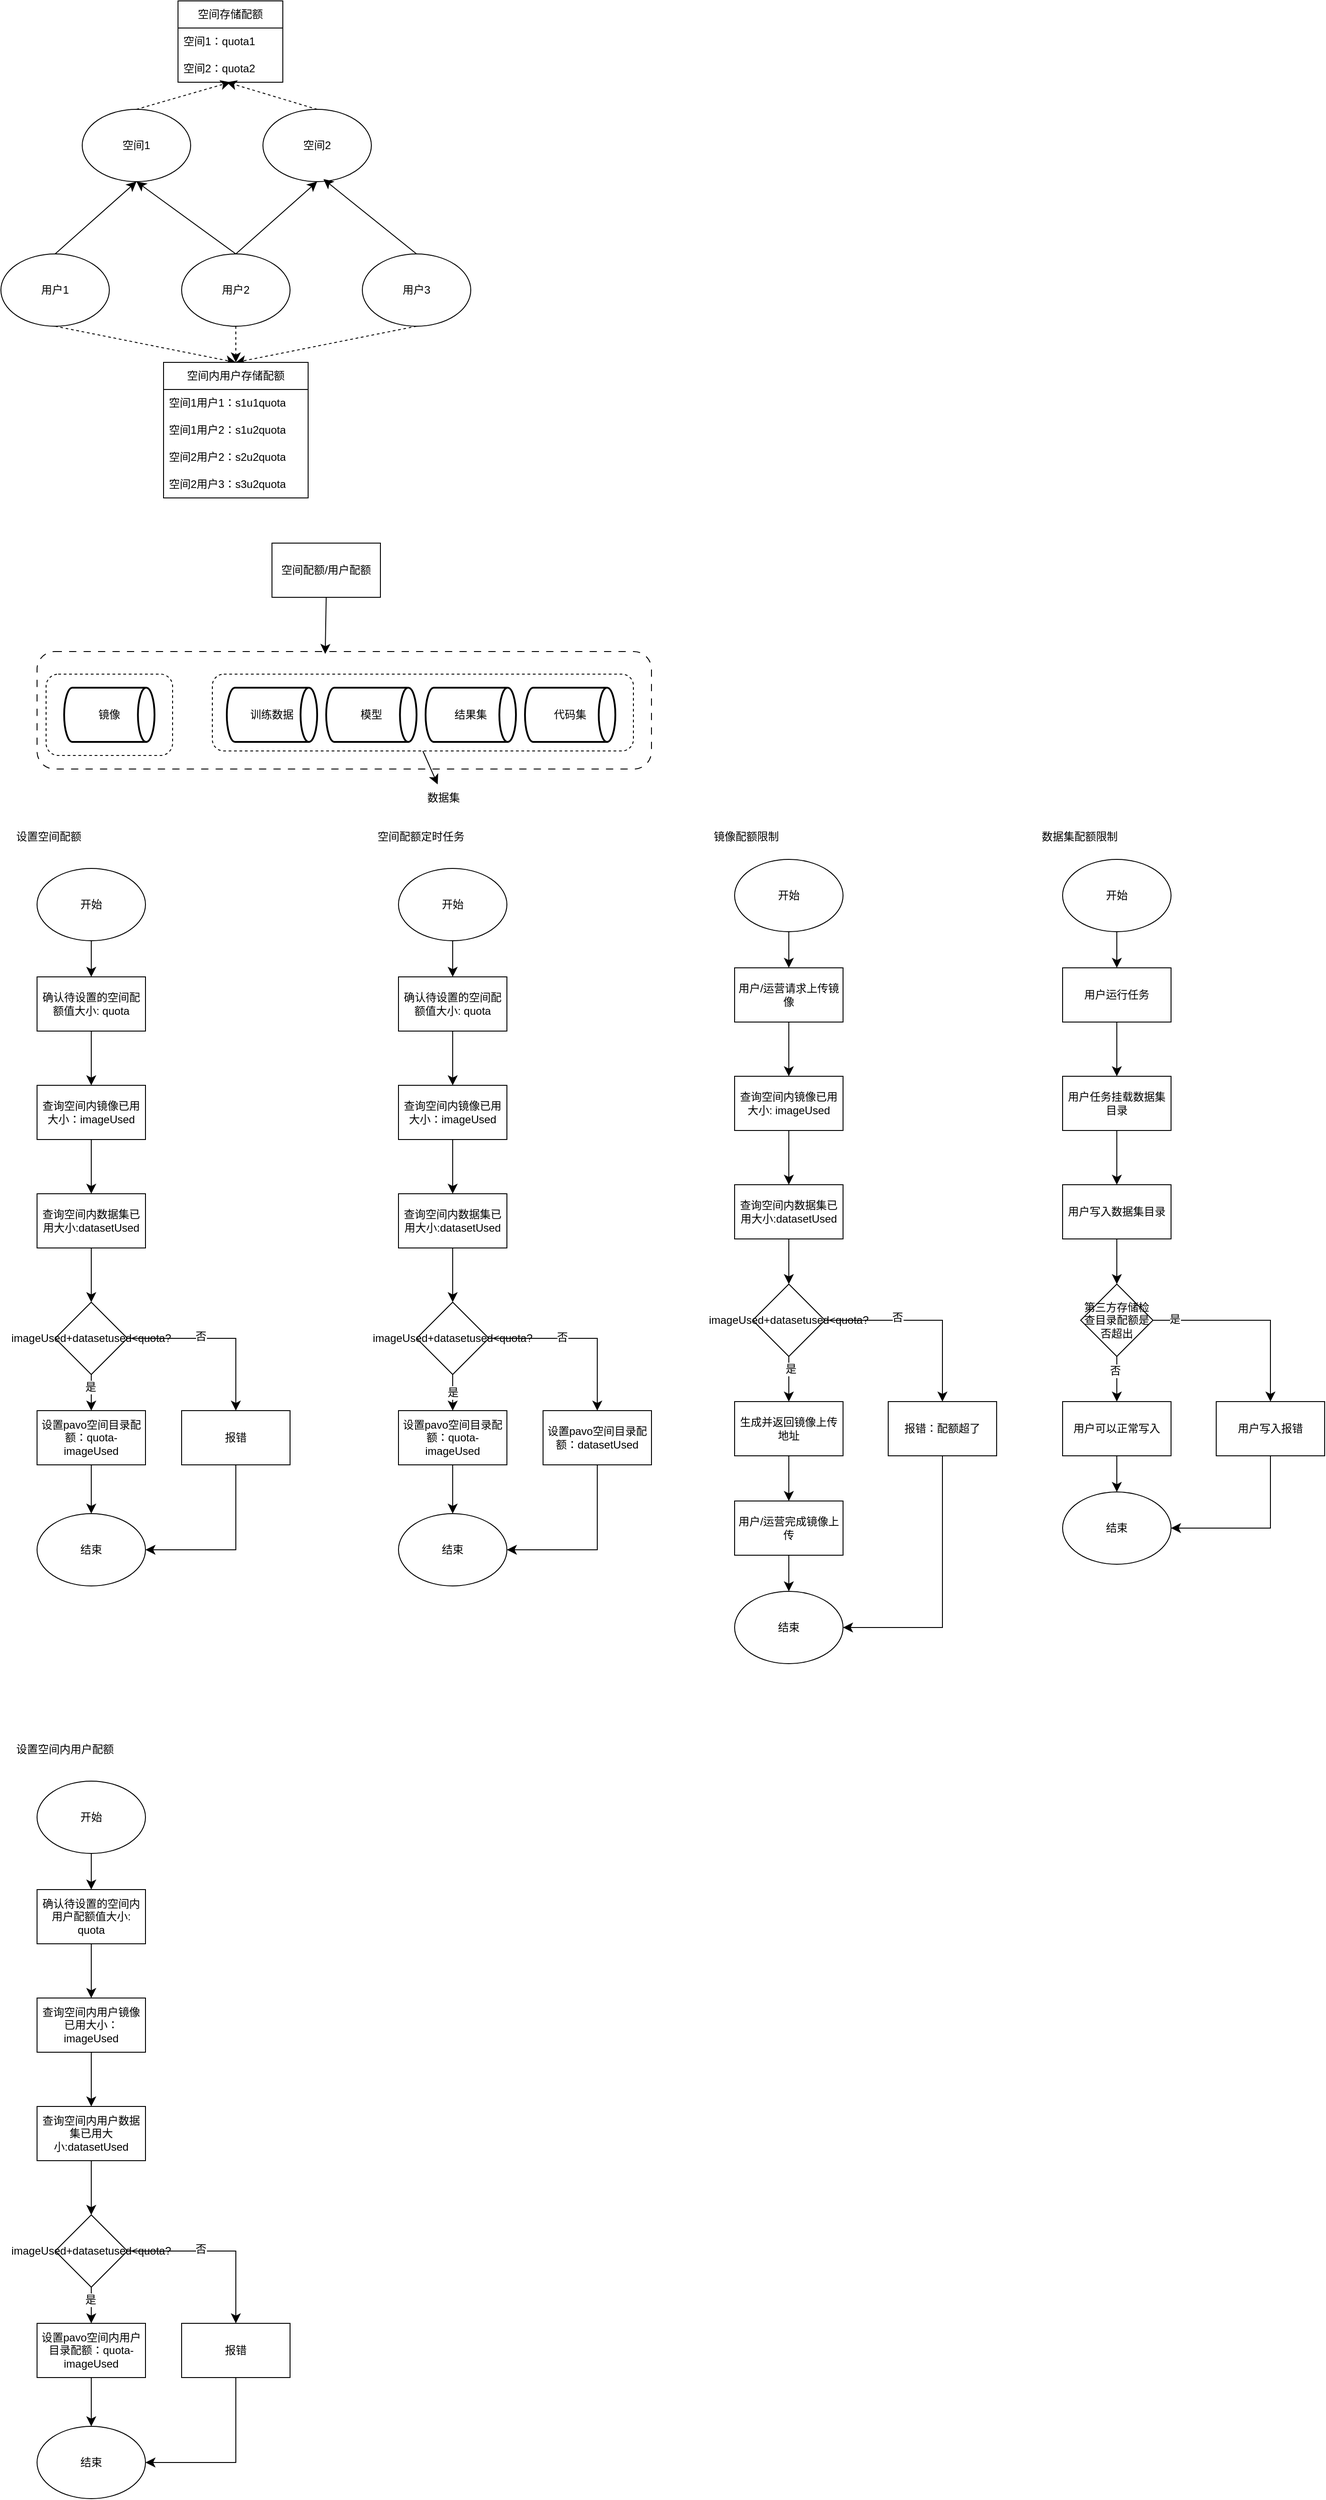 <mxfile version="26.1.1">
  <diagram name="Page-1" id="l1J-gJ4dUrPFSB5W-Mp6">
    <mxGraphModel dx="1293" dy="901" grid="0" gridSize="10" guides="1" tooltips="1" connect="1" arrows="1" fold="1" page="0" pageScale="1" pageWidth="827" pageHeight="1169" math="0" shadow="0">
      <root>
        <mxCell id="0" />
        <mxCell id="1" parent="0" />
        <mxCell id="lD3NfSgeakYB_lhbrEKw-43" value="" style="rounded=1;whiteSpace=wrap;html=1;dashed=1;dashPattern=8 8;" vertex="1" parent="1">
          <mxGeometry x="80" y="760" width="680" height="130" as="geometry" />
        </mxCell>
        <mxCell id="lD3NfSgeakYB_lhbrEKw-51" style="edgeStyle=none;curved=1;rounded=0;orthogonalLoop=1;jettySize=auto;html=1;exitX=0.5;exitY=1;exitDx=0;exitDy=0;fontSize=12;startSize=8;endSize=8;" edge="1" parent="1" source="lD3NfSgeakYB_lhbrEKw-42" target="lD3NfSgeakYB_lhbrEKw-53">
          <mxGeometry relative="1" as="geometry">
            <mxPoint x="530" y="930" as="targetPoint" />
          </mxGeometry>
        </mxCell>
        <mxCell id="lD3NfSgeakYB_lhbrEKw-42" value="" style="rounded=1;whiteSpace=wrap;html=1;dashed=1;" vertex="1" parent="1">
          <mxGeometry x="274" y="785" width="466" height="85" as="geometry" />
        </mxCell>
        <mxCell id="lD3NfSgeakYB_lhbrEKw-41" value="" style="rounded=1;whiteSpace=wrap;html=1;dashed=1;" vertex="1" parent="1">
          <mxGeometry x="90" y="785" width="140" height="90" as="geometry" />
        </mxCell>
        <mxCell id="lD3NfSgeakYB_lhbrEKw-31" style="edgeStyle=none;curved=1;rounded=0;orthogonalLoop=1;jettySize=auto;html=1;exitX=0.5;exitY=0;exitDx=0;exitDy=0;entryX=0.5;entryY=1;entryDx=0;entryDy=0;fontSize=12;startSize=8;endSize=8;dashed=1;" edge="1" parent="1" source="lD3NfSgeakYB_lhbrEKw-1" target="lD3NfSgeakYB_lhbrEKw-7">
          <mxGeometry relative="1" as="geometry" />
        </mxCell>
        <mxCell id="lD3NfSgeakYB_lhbrEKw-1" value="空间1" style="ellipse;whiteSpace=wrap;html=1;" vertex="1" parent="1">
          <mxGeometry x="130" y="160" width="120" height="80" as="geometry" />
        </mxCell>
        <mxCell id="lD3NfSgeakYB_lhbrEKw-15" style="edgeStyle=none;curved=1;rounded=0;orthogonalLoop=1;jettySize=auto;html=1;exitX=0.5;exitY=0;exitDx=0;exitDy=0;entryX=0.5;entryY=1;entryDx=0;entryDy=0;fontSize=12;startSize=8;endSize=8;" edge="1" parent="1" source="lD3NfSgeakYB_lhbrEKw-2" target="lD3NfSgeakYB_lhbrEKw-1">
          <mxGeometry relative="1" as="geometry" />
        </mxCell>
        <mxCell id="lD3NfSgeakYB_lhbrEKw-23" style="edgeStyle=none;curved=1;rounded=0;orthogonalLoop=1;jettySize=auto;html=1;exitX=0.5;exitY=1;exitDx=0;exitDy=0;entryX=0.5;entryY=0;entryDx=0;entryDy=0;fontSize=12;startSize=8;endSize=8;dashed=1;" edge="1" parent="1" source="lD3NfSgeakYB_lhbrEKw-2" target="lD3NfSgeakYB_lhbrEKw-24">
          <mxGeometry relative="1" as="geometry">
            <mxPoint x="100" y="440" as="targetPoint" />
          </mxGeometry>
        </mxCell>
        <mxCell id="lD3NfSgeakYB_lhbrEKw-2" value="用户1" style="ellipse;whiteSpace=wrap;html=1;" vertex="1" parent="1">
          <mxGeometry x="40" y="320" width="120" height="80" as="geometry" />
        </mxCell>
        <mxCell id="lD3NfSgeakYB_lhbrEKw-16" style="edgeStyle=none;curved=1;rounded=0;orthogonalLoop=1;jettySize=auto;html=1;exitX=0.5;exitY=0;exitDx=0;exitDy=0;entryX=0.5;entryY=1;entryDx=0;entryDy=0;fontSize=12;startSize=8;endSize=8;" edge="1" parent="1" source="lD3NfSgeakYB_lhbrEKw-3" target="lD3NfSgeakYB_lhbrEKw-1">
          <mxGeometry relative="1" as="geometry" />
        </mxCell>
        <mxCell id="lD3NfSgeakYB_lhbrEKw-17" style="edgeStyle=none;curved=1;rounded=0;orthogonalLoop=1;jettySize=auto;html=1;exitX=0.5;exitY=0;exitDx=0;exitDy=0;entryX=0.5;entryY=1;entryDx=0;entryDy=0;fontSize=12;startSize=8;endSize=8;" edge="1" parent="1" source="lD3NfSgeakYB_lhbrEKw-3" target="lD3NfSgeakYB_lhbrEKw-5">
          <mxGeometry relative="1" as="geometry" />
        </mxCell>
        <mxCell id="lD3NfSgeakYB_lhbrEKw-28" style="edgeStyle=none;curved=1;rounded=0;orthogonalLoop=1;jettySize=auto;html=1;exitX=0.5;exitY=1;exitDx=0;exitDy=0;entryX=0.5;entryY=0;entryDx=0;entryDy=0;fontSize=12;startSize=8;endSize=8;dashed=1;" edge="1" parent="1" source="lD3NfSgeakYB_lhbrEKw-3" target="lD3NfSgeakYB_lhbrEKw-24">
          <mxGeometry relative="1" as="geometry" />
        </mxCell>
        <mxCell id="lD3NfSgeakYB_lhbrEKw-3" value="用户2" style="ellipse;whiteSpace=wrap;html=1;" vertex="1" parent="1">
          <mxGeometry x="240" y="320" width="120" height="80" as="geometry" />
        </mxCell>
        <mxCell id="lD3NfSgeakYB_lhbrEKw-29" style="edgeStyle=none;curved=1;rounded=0;orthogonalLoop=1;jettySize=auto;html=1;exitX=0.5;exitY=1;exitDx=0;exitDy=0;entryX=0.5;entryY=0;entryDx=0;entryDy=0;fontSize=12;startSize=8;endSize=8;dashed=1;" edge="1" parent="1" source="lD3NfSgeakYB_lhbrEKw-4" target="lD3NfSgeakYB_lhbrEKw-24">
          <mxGeometry relative="1" as="geometry">
            <mxPoint x="500" y="440" as="targetPoint" />
          </mxGeometry>
        </mxCell>
        <mxCell id="lD3NfSgeakYB_lhbrEKw-4" value="用户3" style="ellipse;whiteSpace=wrap;html=1;" vertex="1" parent="1">
          <mxGeometry x="440" y="320" width="120" height="80" as="geometry" />
        </mxCell>
        <mxCell id="lD3NfSgeakYB_lhbrEKw-32" style="edgeStyle=none;curved=1;rounded=0;orthogonalLoop=1;jettySize=auto;html=1;exitX=0.5;exitY=0;exitDx=0;exitDy=0;fontSize=12;startSize=8;endSize=8;dashed=1;" edge="1" parent="1" source="lD3NfSgeakYB_lhbrEKw-5">
          <mxGeometry relative="1" as="geometry">
            <mxPoint x="290" y="130" as="targetPoint" />
          </mxGeometry>
        </mxCell>
        <mxCell id="lD3NfSgeakYB_lhbrEKw-5" value="空间2" style="ellipse;whiteSpace=wrap;html=1;" vertex="1" parent="1">
          <mxGeometry x="330" y="160" width="120" height="80" as="geometry" />
        </mxCell>
        <mxCell id="lD3NfSgeakYB_lhbrEKw-7" value="空间存储配额" style="swimlane;fontStyle=0;childLayout=stackLayout;horizontal=1;startSize=30;horizontalStack=0;resizeParent=1;resizeParentMax=0;resizeLast=0;collapsible=1;marginBottom=0;whiteSpace=wrap;html=1;" vertex="1" parent="1">
          <mxGeometry x="236" y="40" width="116" height="90" as="geometry" />
        </mxCell>
        <mxCell id="lD3NfSgeakYB_lhbrEKw-8" value="空间1：quota1" style="text;strokeColor=none;fillColor=none;align=left;verticalAlign=middle;spacingLeft=4;spacingRight=4;overflow=hidden;points=[[0,0.5],[1,0.5]];portConstraint=eastwest;rotatable=0;whiteSpace=wrap;html=1;" vertex="1" parent="lD3NfSgeakYB_lhbrEKw-7">
          <mxGeometry y="30" width="116" height="30" as="geometry" />
        </mxCell>
        <mxCell id="lD3NfSgeakYB_lhbrEKw-30" value="空间2：quota2" style="text;strokeColor=none;fillColor=none;align=left;verticalAlign=middle;spacingLeft=4;spacingRight=4;overflow=hidden;points=[[0,0.5],[1,0.5]];portConstraint=eastwest;rotatable=0;whiteSpace=wrap;html=1;" vertex="1" parent="lD3NfSgeakYB_lhbrEKw-7">
          <mxGeometry y="60" width="116" height="30" as="geometry" />
        </mxCell>
        <mxCell id="lD3NfSgeakYB_lhbrEKw-18" style="edgeStyle=none;curved=1;rounded=0;orthogonalLoop=1;jettySize=auto;html=1;exitX=0.5;exitY=0;exitDx=0;exitDy=0;entryX=0.558;entryY=0.965;entryDx=0;entryDy=0;entryPerimeter=0;fontSize=12;startSize=8;endSize=8;" edge="1" parent="1" source="lD3NfSgeakYB_lhbrEKw-4" target="lD3NfSgeakYB_lhbrEKw-5">
          <mxGeometry relative="1" as="geometry" />
        </mxCell>
        <mxCell id="lD3NfSgeakYB_lhbrEKw-24" value="空间内用户存储配额" style="swimlane;fontStyle=0;childLayout=stackLayout;horizontal=1;startSize=30;horizontalStack=0;resizeParent=1;resizeParentMax=0;resizeLast=0;collapsible=1;marginBottom=0;whiteSpace=wrap;html=1;" vertex="1" parent="1">
          <mxGeometry x="220" y="440" width="160" height="150" as="geometry" />
        </mxCell>
        <mxCell id="lD3NfSgeakYB_lhbrEKw-25" value="空间1用户1：s1u1quota" style="text;strokeColor=none;fillColor=none;align=left;verticalAlign=middle;spacingLeft=4;spacingRight=4;overflow=hidden;points=[[0,0.5],[1,0.5]];portConstraint=eastwest;rotatable=0;whiteSpace=wrap;html=1;" vertex="1" parent="lD3NfSgeakYB_lhbrEKw-24">
          <mxGeometry y="30" width="160" height="30" as="geometry" />
        </mxCell>
        <mxCell id="lD3NfSgeakYB_lhbrEKw-33" value="空间1用户2：s1u2quota" style="text;strokeColor=none;fillColor=none;align=left;verticalAlign=middle;spacingLeft=4;spacingRight=4;overflow=hidden;points=[[0,0.5],[1,0.5]];portConstraint=eastwest;rotatable=0;whiteSpace=wrap;html=1;" vertex="1" parent="lD3NfSgeakYB_lhbrEKw-24">
          <mxGeometry y="60" width="160" height="30" as="geometry" />
        </mxCell>
        <mxCell id="lD3NfSgeakYB_lhbrEKw-34" value="空间2用户2：s2u2quota" style="text;strokeColor=none;fillColor=none;align=left;verticalAlign=middle;spacingLeft=4;spacingRight=4;overflow=hidden;points=[[0,0.5],[1,0.5]];portConstraint=eastwest;rotatable=0;whiteSpace=wrap;html=1;" vertex="1" parent="lD3NfSgeakYB_lhbrEKw-24">
          <mxGeometry y="90" width="160" height="30" as="geometry" />
        </mxCell>
        <mxCell id="lD3NfSgeakYB_lhbrEKw-35" value="空间2用户3：s3u2quota" style="text;strokeColor=none;fillColor=none;align=left;verticalAlign=middle;spacingLeft=4;spacingRight=4;overflow=hidden;points=[[0,0.5],[1,0.5]];portConstraint=eastwest;rotatable=0;whiteSpace=wrap;html=1;" vertex="1" parent="lD3NfSgeakYB_lhbrEKw-24">
          <mxGeometry y="120" width="160" height="30" as="geometry" />
        </mxCell>
        <mxCell id="lD3NfSgeakYB_lhbrEKw-36" value="镜像" style="strokeWidth=2;html=1;shape=mxgraph.flowchart.direct_data;whiteSpace=wrap;" vertex="1" parent="1">
          <mxGeometry x="110" y="800" width="100" height="60" as="geometry" />
        </mxCell>
        <mxCell id="lD3NfSgeakYB_lhbrEKw-37" value="训练数据" style="strokeWidth=2;html=1;shape=mxgraph.flowchart.direct_data;whiteSpace=wrap;" vertex="1" parent="1">
          <mxGeometry x="290" y="800" width="100" height="60" as="geometry" />
        </mxCell>
        <mxCell id="lD3NfSgeakYB_lhbrEKw-38" value="模型" style="strokeWidth=2;html=1;shape=mxgraph.flowchart.direct_data;whiteSpace=wrap;" vertex="1" parent="1">
          <mxGeometry x="400" y="800" width="100" height="60" as="geometry" />
        </mxCell>
        <mxCell id="lD3NfSgeakYB_lhbrEKw-39" value="结果集" style="strokeWidth=2;html=1;shape=mxgraph.flowchart.direct_data;whiteSpace=wrap;" vertex="1" parent="1">
          <mxGeometry x="510" y="800" width="100" height="60" as="geometry" />
        </mxCell>
        <mxCell id="lD3NfSgeakYB_lhbrEKw-40" value="代码集" style="strokeWidth=2;html=1;shape=mxgraph.flowchart.direct_data;whiteSpace=wrap;" vertex="1" parent="1">
          <mxGeometry x="620" y="800" width="100" height="60" as="geometry" />
        </mxCell>
        <mxCell id="lD3NfSgeakYB_lhbrEKw-44" value="空间配额/用户配额" style="rounded=0;whiteSpace=wrap;html=1;" vertex="1" parent="1">
          <mxGeometry x="340" y="640" width="120" height="60" as="geometry" />
        </mxCell>
        <mxCell id="lD3NfSgeakYB_lhbrEKw-45" style="edgeStyle=none;curved=1;rounded=0;orthogonalLoop=1;jettySize=auto;html=1;exitX=0.5;exitY=1;exitDx=0;exitDy=0;entryX=0.469;entryY=0.02;entryDx=0;entryDy=0;entryPerimeter=0;fontSize=12;startSize=8;endSize=8;" edge="1" parent="1" source="lD3NfSgeakYB_lhbrEKw-44" target="lD3NfSgeakYB_lhbrEKw-43">
          <mxGeometry relative="1" as="geometry" />
        </mxCell>
        <mxCell id="lD3NfSgeakYB_lhbrEKw-48" style="edgeStyle=none;curved=1;rounded=0;orthogonalLoop=1;jettySize=auto;html=1;exitX=0.5;exitY=1;exitDx=0;exitDy=0;entryX=0.5;entryY=0;entryDx=0;entryDy=0;fontSize=12;startSize=8;endSize=8;" edge="1" parent="1" source="lD3NfSgeakYB_lhbrEKw-46" target="lD3NfSgeakYB_lhbrEKw-47">
          <mxGeometry relative="1" as="geometry" />
        </mxCell>
        <mxCell id="lD3NfSgeakYB_lhbrEKw-46" value="开始" style="ellipse;whiteSpace=wrap;html=1;" vertex="1" parent="1">
          <mxGeometry x="80" y="1000" width="120" height="80" as="geometry" />
        </mxCell>
        <mxCell id="lD3NfSgeakYB_lhbrEKw-54" style="edgeStyle=none;curved=1;rounded=0;orthogonalLoop=1;jettySize=auto;html=1;entryX=0.5;entryY=0;entryDx=0;entryDy=0;fontSize=12;startSize=8;endSize=8;" edge="1" parent="1" source="lD3NfSgeakYB_lhbrEKw-47" target="lD3NfSgeakYB_lhbrEKw-49">
          <mxGeometry relative="1" as="geometry" />
        </mxCell>
        <mxCell id="lD3NfSgeakYB_lhbrEKw-47" value="确认待设置的空间配额值大小: quota" style="rounded=0;whiteSpace=wrap;html=1;" vertex="1" parent="1">
          <mxGeometry x="80" y="1120" width="120" height="60" as="geometry" />
        </mxCell>
        <mxCell id="lD3NfSgeakYB_lhbrEKw-55" style="edgeStyle=none;curved=1;rounded=0;orthogonalLoop=1;jettySize=auto;html=1;fontSize=12;startSize=8;endSize=8;" edge="1" parent="1" source="lD3NfSgeakYB_lhbrEKw-49" target="lD3NfSgeakYB_lhbrEKw-50">
          <mxGeometry relative="1" as="geometry" />
        </mxCell>
        <mxCell id="lD3NfSgeakYB_lhbrEKw-49" value="查询空间内镜像已用大小：imageUsed" style="rounded=0;whiteSpace=wrap;html=1;" vertex="1" parent="1">
          <mxGeometry x="80" y="1240" width="120" height="60" as="geometry" />
        </mxCell>
        <mxCell id="lD3NfSgeakYB_lhbrEKw-57" style="edgeStyle=none;curved=1;rounded=0;orthogonalLoop=1;jettySize=auto;html=1;exitX=0.5;exitY=1;exitDx=0;exitDy=0;entryX=0.5;entryY=0;entryDx=0;entryDy=0;fontSize=12;startSize=8;endSize=8;" edge="1" parent="1" source="lD3NfSgeakYB_lhbrEKw-50" target="lD3NfSgeakYB_lhbrEKw-56">
          <mxGeometry relative="1" as="geometry" />
        </mxCell>
        <mxCell id="lD3NfSgeakYB_lhbrEKw-50" value="查询空间内数据集已用大小:datasetUsed" style="rounded=0;whiteSpace=wrap;html=1;" vertex="1" parent="1">
          <mxGeometry x="80" y="1360" width="120" height="60" as="geometry" />
        </mxCell>
        <mxCell id="lD3NfSgeakYB_lhbrEKw-53" value="数据集" style="text;html=1;align=center;verticalAlign=middle;whiteSpace=wrap;rounded=0;" vertex="1" parent="1">
          <mxGeometry x="500" y="907" width="60" height="30" as="geometry" />
        </mxCell>
        <mxCell id="lD3NfSgeakYB_lhbrEKw-60" style="edgeStyle=none;curved=1;rounded=0;orthogonalLoop=1;jettySize=auto;html=1;exitX=0.5;exitY=1;exitDx=0;exitDy=0;entryX=0.5;entryY=0;entryDx=0;entryDy=0;fontSize=12;startSize=8;endSize=8;" edge="1" parent="1" source="lD3NfSgeakYB_lhbrEKw-56" target="lD3NfSgeakYB_lhbrEKw-59">
          <mxGeometry relative="1" as="geometry" />
        </mxCell>
        <mxCell id="lD3NfSgeakYB_lhbrEKw-133" value="是" style="edgeLabel;html=1;align=center;verticalAlign=middle;resizable=0;points=[];fontSize=12;" vertex="1" connectable="0" parent="lD3NfSgeakYB_lhbrEKw-60">
          <mxGeometry x="-0.33" y="-1" relative="1" as="geometry">
            <mxPoint as="offset" />
          </mxGeometry>
        </mxCell>
        <mxCell id="lD3NfSgeakYB_lhbrEKw-62" style="edgeStyle=none;curved=0;rounded=0;orthogonalLoop=1;jettySize=auto;html=1;exitX=1;exitY=0.5;exitDx=0;exitDy=0;entryX=0.5;entryY=0;entryDx=0;entryDy=0;fontSize=12;startSize=8;endSize=8;" edge="1" parent="1" source="lD3NfSgeakYB_lhbrEKw-56" target="lD3NfSgeakYB_lhbrEKw-61">
          <mxGeometry relative="1" as="geometry">
            <Array as="points">
              <mxPoint x="300" y="1520" />
            </Array>
          </mxGeometry>
        </mxCell>
        <mxCell id="lD3NfSgeakYB_lhbrEKw-134" value="否" style="edgeLabel;html=1;align=center;verticalAlign=middle;resizable=0;points=[];fontSize=12;" vertex="1" connectable="0" parent="lD3NfSgeakYB_lhbrEKw-62">
          <mxGeometry x="-0.19" y="2" relative="1" as="geometry">
            <mxPoint as="offset" />
          </mxGeometry>
        </mxCell>
        <mxCell id="lD3NfSgeakYB_lhbrEKw-56" value="imageUsed+datasetused&amp;lt;quota?" style="rhombus;whiteSpace=wrap;html=1;" vertex="1" parent="1">
          <mxGeometry x="100" y="1480" width="80" height="80" as="geometry" />
        </mxCell>
        <mxCell id="lD3NfSgeakYB_lhbrEKw-65" style="edgeStyle=none;curved=1;rounded=0;orthogonalLoop=1;jettySize=auto;html=1;exitX=0.5;exitY=1;exitDx=0;exitDy=0;entryX=0.5;entryY=0;entryDx=0;entryDy=0;fontSize=12;startSize=8;endSize=8;" edge="1" parent="1" source="lD3NfSgeakYB_lhbrEKw-59" target="lD3NfSgeakYB_lhbrEKw-64">
          <mxGeometry relative="1" as="geometry" />
        </mxCell>
        <mxCell id="lD3NfSgeakYB_lhbrEKw-59" value="设置pavo空间目录配额：quota-imageUsed" style="rounded=0;whiteSpace=wrap;html=1;" vertex="1" parent="1">
          <mxGeometry x="80" y="1600" width="120" height="60" as="geometry" />
        </mxCell>
        <mxCell id="lD3NfSgeakYB_lhbrEKw-66" style="edgeStyle=none;curved=0;rounded=0;orthogonalLoop=1;jettySize=auto;html=1;exitX=0.5;exitY=1;exitDx=0;exitDy=0;entryX=1;entryY=0.5;entryDx=0;entryDy=0;fontSize=12;startSize=8;endSize=8;" edge="1" parent="1" source="lD3NfSgeakYB_lhbrEKw-61" target="lD3NfSgeakYB_lhbrEKw-64">
          <mxGeometry relative="1" as="geometry">
            <Array as="points">
              <mxPoint x="300" y="1754" />
            </Array>
          </mxGeometry>
        </mxCell>
        <mxCell id="lD3NfSgeakYB_lhbrEKw-61" value="报错" style="rounded=0;whiteSpace=wrap;html=1;" vertex="1" parent="1">
          <mxGeometry x="240" y="1600" width="120" height="60" as="geometry" />
        </mxCell>
        <mxCell id="lD3NfSgeakYB_lhbrEKw-64" value="结束" style="ellipse;whiteSpace=wrap;html=1;" vertex="1" parent="1">
          <mxGeometry x="80" y="1714" width="120" height="80" as="geometry" />
        </mxCell>
        <mxCell id="lD3NfSgeakYB_lhbrEKw-69" style="edgeStyle=none;curved=1;rounded=0;orthogonalLoop=1;jettySize=auto;html=1;exitX=0.5;exitY=1;exitDx=0;exitDy=0;entryX=0.5;entryY=0;entryDx=0;entryDy=0;fontSize=12;startSize=8;endSize=8;" edge="1" parent="1" source="lD3NfSgeakYB_lhbrEKw-67" target="lD3NfSgeakYB_lhbrEKw-68">
          <mxGeometry relative="1" as="geometry" />
        </mxCell>
        <mxCell id="lD3NfSgeakYB_lhbrEKw-67" value="开始" style="ellipse;whiteSpace=wrap;html=1;" vertex="1" parent="1">
          <mxGeometry x="852" y="990" width="120" height="80" as="geometry" />
        </mxCell>
        <mxCell id="lD3NfSgeakYB_lhbrEKw-72" style="edgeStyle=none;curved=1;rounded=0;orthogonalLoop=1;jettySize=auto;html=1;exitX=0.5;exitY=1;exitDx=0;exitDy=0;entryX=0.5;entryY=0;entryDx=0;entryDy=0;fontSize=12;startSize=8;endSize=8;" edge="1" parent="1" source="lD3NfSgeakYB_lhbrEKw-68" target="lD3NfSgeakYB_lhbrEKw-70">
          <mxGeometry relative="1" as="geometry" />
        </mxCell>
        <mxCell id="lD3NfSgeakYB_lhbrEKw-68" value="用户/运营请求上传镜像" style="rounded=0;whiteSpace=wrap;html=1;" vertex="1" parent="1">
          <mxGeometry x="852" y="1110" width="120" height="60" as="geometry" />
        </mxCell>
        <mxCell id="lD3NfSgeakYB_lhbrEKw-73" style="edgeStyle=none;curved=1;rounded=0;orthogonalLoop=1;jettySize=auto;html=1;exitX=0.5;exitY=1;exitDx=0;exitDy=0;entryX=0.5;entryY=0;entryDx=0;entryDy=0;fontSize=12;startSize=8;endSize=8;" edge="1" parent="1" source="lD3NfSgeakYB_lhbrEKw-70" target="lD3NfSgeakYB_lhbrEKw-71">
          <mxGeometry relative="1" as="geometry" />
        </mxCell>
        <mxCell id="lD3NfSgeakYB_lhbrEKw-70" value="查询空间内镜像已用大小: imageUsed" style="rounded=0;whiteSpace=wrap;html=1;" vertex="1" parent="1">
          <mxGeometry x="852" y="1230" width="120" height="60" as="geometry" />
        </mxCell>
        <mxCell id="lD3NfSgeakYB_lhbrEKw-75" style="edgeStyle=none;curved=1;rounded=0;orthogonalLoop=1;jettySize=auto;html=1;exitX=0.5;exitY=1;exitDx=0;exitDy=0;entryX=0.5;entryY=0;entryDx=0;entryDy=0;fontSize=12;startSize=8;endSize=8;" edge="1" parent="1" source="lD3NfSgeakYB_lhbrEKw-71" target="lD3NfSgeakYB_lhbrEKw-74">
          <mxGeometry relative="1" as="geometry" />
        </mxCell>
        <mxCell id="lD3NfSgeakYB_lhbrEKw-71" value="查询空间内数据集已用大小:datasetUsed" style="rounded=0;whiteSpace=wrap;html=1;" vertex="1" parent="1">
          <mxGeometry x="852" y="1350" width="120" height="60" as="geometry" />
        </mxCell>
        <mxCell id="lD3NfSgeakYB_lhbrEKw-77" style="edgeStyle=none;curved=1;rounded=0;orthogonalLoop=1;jettySize=auto;html=1;exitX=0.5;exitY=1;exitDx=0;exitDy=0;entryX=0.5;entryY=0;entryDx=0;entryDy=0;fontSize=12;startSize=8;endSize=8;" edge="1" parent="1" source="lD3NfSgeakYB_lhbrEKw-74" target="lD3NfSgeakYB_lhbrEKw-76">
          <mxGeometry relative="1" as="geometry" />
        </mxCell>
        <mxCell id="lD3NfSgeakYB_lhbrEKw-130" value="是" style="edgeLabel;html=1;align=center;verticalAlign=middle;resizable=0;points=[];fontSize=12;" vertex="1" connectable="0" parent="lD3NfSgeakYB_lhbrEKw-77">
          <mxGeometry x="-0.464" y="2" relative="1" as="geometry">
            <mxPoint as="offset" />
          </mxGeometry>
        </mxCell>
        <mxCell id="lD3NfSgeakYB_lhbrEKw-82" style="edgeStyle=none;curved=0;rounded=0;orthogonalLoop=1;jettySize=auto;html=1;exitX=1;exitY=0.5;exitDx=0;exitDy=0;entryX=0.5;entryY=0;entryDx=0;entryDy=0;fontSize=12;startSize=8;endSize=8;" edge="1" parent="1" source="lD3NfSgeakYB_lhbrEKw-74" target="lD3NfSgeakYB_lhbrEKw-81">
          <mxGeometry relative="1" as="geometry">
            <Array as="points">
              <mxPoint x="1082" y="1500" />
            </Array>
          </mxGeometry>
        </mxCell>
        <mxCell id="lD3NfSgeakYB_lhbrEKw-131" value="否" style="edgeLabel;html=1;align=center;verticalAlign=middle;resizable=0;points=[];fontSize=12;" vertex="1" connectable="0" parent="lD3NfSgeakYB_lhbrEKw-82">
          <mxGeometry x="-0.276" y="3" relative="1" as="geometry">
            <mxPoint as="offset" />
          </mxGeometry>
        </mxCell>
        <mxCell id="lD3NfSgeakYB_lhbrEKw-74" value="imageUsed+datasetused&amp;lt;quota?" style="rhombus;whiteSpace=wrap;html=1;" vertex="1" parent="1">
          <mxGeometry x="872" y="1460" width="80" height="80" as="geometry" />
        </mxCell>
        <mxCell id="lD3NfSgeakYB_lhbrEKw-79" style="edgeStyle=none;curved=1;rounded=0;orthogonalLoop=1;jettySize=auto;html=1;exitX=0.5;exitY=1;exitDx=0;exitDy=0;entryX=0.5;entryY=0;entryDx=0;entryDy=0;fontSize=12;startSize=8;endSize=8;" edge="1" parent="1" source="lD3NfSgeakYB_lhbrEKw-76" target="lD3NfSgeakYB_lhbrEKw-78">
          <mxGeometry relative="1" as="geometry" />
        </mxCell>
        <mxCell id="lD3NfSgeakYB_lhbrEKw-76" value="生成并返回镜像上传地址" style="rounded=0;whiteSpace=wrap;html=1;" vertex="1" parent="1">
          <mxGeometry x="852" y="1590" width="120" height="60" as="geometry" />
        </mxCell>
        <mxCell id="lD3NfSgeakYB_lhbrEKw-83" style="edgeStyle=none;curved=1;rounded=0;orthogonalLoop=1;jettySize=auto;html=1;exitX=0.5;exitY=1;exitDx=0;exitDy=0;entryX=0.5;entryY=0;entryDx=0;entryDy=0;fontSize=12;startSize=8;endSize=8;" edge="1" parent="1" source="lD3NfSgeakYB_lhbrEKw-78">
          <mxGeometry relative="1" as="geometry">
            <mxPoint x="912" y="1800" as="targetPoint" />
          </mxGeometry>
        </mxCell>
        <mxCell id="lD3NfSgeakYB_lhbrEKw-78" value="用户/运营完成镜像上传" style="rounded=0;whiteSpace=wrap;html=1;" vertex="1" parent="1">
          <mxGeometry x="852" y="1700" width="120" height="60" as="geometry" />
        </mxCell>
        <mxCell id="lD3NfSgeakYB_lhbrEKw-86" style="edgeStyle=none;curved=0;rounded=0;orthogonalLoop=1;jettySize=auto;html=1;exitX=0.5;exitY=1;exitDx=0;exitDy=0;entryX=1;entryY=0.5;entryDx=0;entryDy=0;fontSize=12;startSize=8;endSize=8;" edge="1" parent="1" source="lD3NfSgeakYB_lhbrEKw-81" target="lD3NfSgeakYB_lhbrEKw-85">
          <mxGeometry relative="1" as="geometry">
            <Array as="points">
              <mxPoint x="1082" y="1840" />
            </Array>
          </mxGeometry>
        </mxCell>
        <mxCell id="lD3NfSgeakYB_lhbrEKw-81" value="报错：配额超了" style="rounded=0;whiteSpace=wrap;html=1;" vertex="1" parent="1">
          <mxGeometry x="1022" y="1590" width="120" height="60" as="geometry" />
        </mxCell>
        <mxCell id="lD3NfSgeakYB_lhbrEKw-85" value="结束" style="ellipse;whiteSpace=wrap;html=1;" vertex="1" parent="1">
          <mxGeometry x="852" y="1800" width="120" height="80" as="geometry" />
        </mxCell>
        <mxCell id="lD3NfSgeakYB_lhbrEKw-89" value="设置空间配额" style="text;html=1;align=left;verticalAlign=middle;whiteSpace=wrap;rounded=0;" vertex="1" parent="1">
          <mxGeometry x="55" y="950" width="170" height="30" as="geometry" />
        </mxCell>
        <mxCell id="lD3NfSgeakYB_lhbrEKw-90" style="edgeStyle=none;curved=1;rounded=0;orthogonalLoop=1;jettySize=auto;html=1;exitX=0.5;exitY=1;exitDx=0;exitDy=0;entryX=0.5;entryY=0;entryDx=0;entryDy=0;fontSize=12;startSize=8;endSize=8;" edge="1" parent="1" source="lD3NfSgeakYB_lhbrEKw-91" target="lD3NfSgeakYB_lhbrEKw-93">
          <mxGeometry relative="1" as="geometry" />
        </mxCell>
        <mxCell id="lD3NfSgeakYB_lhbrEKw-91" value="开始" style="ellipse;whiteSpace=wrap;html=1;" vertex="1" parent="1">
          <mxGeometry x="480" y="1000" width="120" height="80" as="geometry" />
        </mxCell>
        <mxCell id="lD3NfSgeakYB_lhbrEKw-92" style="edgeStyle=none;curved=1;rounded=0;orthogonalLoop=1;jettySize=auto;html=1;entryX=0.5;entryY=0;entryDx=0;entryDy=0;fontSize=12;startSize=8;endSize=8;" edge="1" parent="1" source="lD3NfSgeakYB_lhbrEKw-93" target="lD3NfSgeakYB_lhbrEKw-95">
          <mxGeometry relative="1" as="geometry" />
        </mxCell>
        <mxCell id="lD3NfSgeakYB_lhbrEKw-93" value="确认待设置的空间配额值大小: quota" style="rounded=0;whiteSpace=wrap;html=1;" vertex="1" parent="1">
          <mxGeometry x="480" y="1120" width="120" height="60" as="geometry" />
        </mxCell>
        <mxCell id="lD3NfSgeakYB_lhbrEKw-94" style="edgeStyle=none;curved=1;rounded=0;orthogonalLoop=1;jettySize=auto;html=1;fontSize=12;startSize=8;endSize=8;" edge="1" parent="1" source="lD3NfSgeakYB_lhbrEKw-95" target="lD3NfSgeakYB_lhbrEKw-97">
          <mxGeometry relative="1" as="geometry" />
        </mxCell>
        <mxCell id="lD3NfSgeakYB_lhbrEKw-95" value="查询空间内镜像已用大小：imageUsed" style="rounded=0;whiteSpace=wrap;html=1;" vertex="1" parent="1">
          <mxGeometry x="480" y="1240" width="120" height="60" as="geometry" />
        </mxCell>
        <mxCell id="lD3NfSgeakYB_lhbrEKw-96" style="edgeStyle=none;curved=1;rounded=0;orthogonalLoop=1;jettySize=auto;html=1;exitX=0.5;exitY=1;exitDx=0;exitDy=0;entryX=0.5;entryY=0;entryDx=0;entryDy=0;fontSize=12;startSize=8;endSize=8;" edge="1" parent="1" source="lD3NfSgeakYB_lhbrEKw-97" target="lD3NfSgeakYB_lhbrEKw-100">
          <mxGeometry relative="1" as="geometry" />
        </mxCell>
        <mxCell id="lD3NfSgeakYB_lhbrEKw-97" value="查询空间内数据集已用大小:datasetUsed" style="rounded=0;whiteSpace=wrap;html=1;" vertex="1" parent="1">
          <mxGeometry x="480" y="1360" width="120" height="60" as="geometry" />
        </mxCell>
        <mxCell id="lD3NfSgeakYB_lhbrEKw-98" value="是" style="edgeStyle=none;curved=1;rounded=0;orthogonalLoop=1;jettySize=auto;html=1;exitX=0.5;exitY=1;exitDx=0;exitDy=0;entryX=0.5;entryY=0;entryDx=0;entryDy=0;fontSize=12;startSize=8;endSize=8;" edge="1" parent="1" source="lD3NfSgeakYB_lhbrEKw-100" target="lD3NfSgeakYB_lhbrEKw-102">
          <mxGeometry relative="1" as="geometry" />
        </mxCell>
        <mxCell id="lD3NfSgeakYB_lhbrEKw-99" style="edgeStyle=none;curved=0;rounded=0;orthogonalLoop=1;jettySize=auto;html=1;exitX=1;exitY=0.5;exitDx=0;exitDy=0;entryX=0.5;entryY=0;entryDx=0;entryDy=0;fontSize=12;startSize=8;endSize=8;" edge="1" parent="1" source="lD3NfSgeakYB_lhbrEKw-100" target="lD3NfSgeakYB_lhbrEKw-104">
          <mxGeometry relative="1" as="geometry">
            <Array as="points">
              <mxPoint x="700" y="1520" />
            </Array>
          </mxGeometry>
        </mxCell>
        <mxCell id="lD3NfSgeakYB_lhbrEKw-132" value="否" style="edgeLabel;html=1;align=center;verticalAlign=middle;resizable=0;points=[];fontSize=12;" vertex="1" connectable="0" parent="lD3NfSgeakYB_lhbrEKw-99">
          <mxGeometry x="-0.194" y="1" relative="1" as="geometry">
            <mxPoint as="offset" />
          </mxGeometry>
        </mxCell>
        <mxCell id="lD3NfSgeakYB_lhbrEKw-100" value="imageUsed+datasetused&amp;lt;quota?" style="rhombus;whiteSpace=wrap;html=1;" vertex="1" parent="1">
          <mxGeometry x="500" y="1480" width="80" height="80" as="geometry" />
        </mxCell>
        <mxCell id="lD3NfSgeakYB_lhbrEKw-101" style="edgeStyle=none;curved=1;rounded=0;orthogonalLoop=1;jettySize=auto;html=1;exitX=0.5;exitY=1;exitDx=0;exitDy=0;entryX=0.5;entryY=0;entryDx=0;entryDy=0;fontSize=12;startSize=8;endSize=8;" edge="1" parent="1" source="lD3NfSgeakYB_lhbrEKw-102" target="lD3NfSgeakYB_lhbrEKw-105">
          <mxGeometry relative="1" as="geometry" />
        </mxCell>
        <mxCell id="lD3NfSgeakYB_lhbrEKw-102" value="设置pavo空间目录配额：quota-imageUsed" style="rounded=0;whiteSpace=wrap;html=1;" vertex="1" parent="1">
          <mxGeometry x="480" y="1600" width="120" height="60" as="geometry" />
        </mxCell>
        <mxCell id="lD3NfSgeakYB_lhbrEKw-103" style="edgeStyle=none;curved=0;rounded=0;orthogonalLoop=1;jettySize=auto;html=1;exitX=0.5;exitY=1;exitDx=0;exitDy=0;entryX=1;entryY=0.5;entryDx=0;entryDy=0;fontSize=12;startSize=8;endSize=8;" edge="1" parent="1" source="lD3NfSgeakYB_lhbrEKw-104" target="lD3NfSgeakYB_lhbrEKw-105">
          <mxGeometry relative="1" as="geometry">
            <Array as="points">
              <mxPoint x="700" y="1754" />
            </Array>
          </mxGeometry>
        </mxCell>
        <mxCell id="lD3NfSgeakYB_lhbrEKw-104" value="设置pavo空间目录配额：datasetUsed" style="rounded=0;whiteSpace=wrap;html=1;" vertex="1" parent="1">
          <mxGeometry x="640" y="1600" width="120" height="60" as="geometry" />
        </mxCell>
        <mxCell id="lD3NfSgeakYB_lhbrEKw-105" value="结束" style="ellipse;whiteSpace=wrap;html=1;" vertex="1" parent="1">
          <mxGeometry x="480" y="1714" width="120" height="80" as="geometry" />
        </mxCell>
        <mxCell id="lD3NfSgeakYB_lhbrEKw-106" value="&lt;div&gt;空间配额定时任务&lt;/div&gt;" style="text;html=1;align=left;verticalAlign=middle;whiteSpace=wrap;rounded=0;" vertex="1" parent="1">
          <mxGeometry x="455" y="950" width="170" height="30" as="geometry" />
        </mxCell>
        <mxCell id="lD3NfSgeakYB_lhbrEKw-107" value="镜像配额限制" style="text;html=1;align=left;verticalAlign=middle;whiteSpace=wrap;rounded=0;" vertex="1" parent="1">
          <mxGeometry x="827" y="950" width="170" height="30" as="geometry" />
        </mxCell>
        <mxCell id="lD3NfSgeakYB_lhbrEKw-108" style="edgeStyle=none;curved=1;rounded=0;orthogonalLoop=1;jettySize=auto;html=1;exitX=0.5;exitY=1;exitDx=0;exitDy=0;entryX=0.5;entryY=0;entryDx=0;entryDy=0;fontSize=12;startSize=8;endSize=8;" edge="1" parent="1" source="lD3NfSgeakYB_lhbrEKw-109" target="lD3NfSgeakYB_lhbrEKw-111">
          <mxGeometry relative="1" as="geometry" />
        </mxCell>
        <mxCell id="lD3NfSgeakYB_lhbrEKw-109" value="开始" style="ellipse;whiteSpace=wrap;html=1;" vertex="1" parent="1">
          <mxGeometry x="1215" y="990" width="120" height="80" as="geometry" />
        </mxCell>
        <mxCell id="lD3NfSgeakYB_lhbrEKw-110" style="edgeStyle=none;curved=1;rounded=0;orthogonalLoop=1;jettySize=auto;html=1;exitX=0.5;exitY=1;exitDx=0;exitDy=0;entryX=0.5;entryY=0;entryDx=0;entryDy=0;fontSize=12;startSize=8;endSize=8;" edge="1" parent="1" source="lD3NfSgeakYB_lhbrEKw-111" target="lD3NfSgeakYB_lhbrEKw-113">
          <mxGeometry relative="1" as="geometry" />
        </mxCell>
        <mxCell id="lD3NfSgeakYB_lhbrEKw-111" value="用户运行任务" style="rounded=0;whiteSpace=wrap;html=1;" vertex="1" parent="1">
          <mxGeometry x="1215" y="1110" width="120" height="60" as="geometry" />
        </mxCell>
        <mxCell id="lD3NfSgeakYB_lhbrEKw-112" style="edgeStyle=none;curved=1;rounded=0;orthogonalLoop=1;jettySize=auto;html=1;exitX=0.5;exitY=1;exitDx=0;exitDy=0;entryX=0.5;entryY=0;entryDx=0;entryDy=0;fontSize=12;startSize=8;endSize=8;" edge="1" parent="1" source="lD3NfSgeakYB_lhbrEKw-113" target="lD3NfSgeakYB_lhbrEKw-115">
          <mxGeometry relative="1" as="geometry" />
        </mxCell>
        <mxCell id="lD3NfSgeakYB_lhbrEKw-113" value="用户任务挂载数据集目录" style="rounded=0;whiteSpace=wrap;html=1;" vertex="1" parent="1">
          <mxGeometry x="1215" y="1230" width="120" height="60" as="geometry" />
        </mxCell>
        <mxCell id="lD3NfSgeakYB_lhbrEKw-114" style="edgeStyle=none;curved=1;rounded=0;orthogonalLoop=1;jettySize=auto;html=1;exitX=0.5;exitY=1;exitDx=0;exitDy=0;entryX=0.5;entryY=0;entryDx=0;entryDy=0;fontSize=12;startSize=8;endSize=8;" edge="1" parent="1" source="lD3NfSgeakYB_lhbrEKw-115" target="lD3NfSgeakYB_lhbrEKw-118">
          <mxGeometry relative="1" as="geometry" />
        </mxCell>
        <mxCell id="lD3NfSgeakYB_lhbrEKw-115" value="用户写入数据集目录" style="rounded=0;whiteSpace=wrap;html=1;" vertex="1" parent="1">
          <mxGeometry x="1215" y="1350" width="120" height="60" as="geometry" />
        </mxCell>
        <mxCell id="lD3NfSgeakYB_lhbrEKw-116" style="edgeStyle=none;curved=1;rounded=0;orthogonalLoop=1;jettySize=auto;html=1;exitX=0.5;exitY=1;exitDx=0;exitDy=0;entryX=0.5;entryY=0;entryDx=0;entryDy=0;fontSize=12;startSize=8;endSize=8;" edge="1" parent="1" source="lD3NfSgeakYB_lhbrEKw-118" target="lD3NfSgeakYB_lhbrEKw-120">
          <mxGeometry relative="1" as="geometry" />
        </mxCell>
        <mxCell id="lD3NfSgeakYB_lhbrEKw-128" value="否" style="edgeLabel;html=1;align=center;verticalAlign=middle;resizable=0;points=[];fontSize=12;" vertex="1" connectable="0" parent="lD3NfSgeakYB_lhbrEKw-116">
          <mxGeometry x="-0.384" y="-2" relative="1" as="geometry">
            <mxPoint as="offset" />
          </mxGeometry>
        </mxCell>
        <mxCell id="lD3NfSgeakYB_lhbrEKw-117" style="edgeStyle=none;curved=0;rounded=0;orthogonalLoop=1;jettySize=auto;html=1;exitX=1;exitY=0.5;exitDx=0;exitDy=0;entryX=0.5;entryY=0;entryDx=0;entryDy=0;fontSize=12;startSize=8;endSize=8;" edge="1" parent="1" source="lD3NfSgeakYB_lhbrEKw-118" target="lD3NfSgeakYB_lhbrEKw-124">
          <mxGeometry relative="1" as="geometry">
            <Array as="points">
              <mxPoint x="1445" y="1500" />
            </Array>
          </mxGeometry>
        </mxCell>
        <mxCell id="lD3NfSgeakYB_lhbrEKw-129" value="是" style="edgeLabel;html=1;align=center;verticalAlign=middle;resizable=0;points=[];fontSize=12;" vertex="1" connectable="0" parent="lD3NfSgeakYB_lhbrEKw-117">
          <mxGeometry x="-0.784" y="1" relative="1" as="geometry">
            <mxPoint as="offset" />
          </mxGeometry>
        </mxCell>
        <mxCell id="lD3NfSgeakYB_lhbrEKw-118" value="第三方存储检查目录配额是否超出" style="rhombus;whiteSpace=wrap;html=1;" vertex="1" parent="1">
          <mxGeometry x="1235" y="1460" width="80" height="80" as="geometry" />
        </mxCell>
        <mxCell id="lD3NfSgeakYB_lhbrEKw-127" style="edgeStyle=none;curved=1;rounded=0;orthogonalLoop=1;jettySize=auto;html=1;exitX=0.5;exitY=1;exitDx=0;exitDy=0;entryX=0.5;entryY=0;entryDx=0;entryDy=0;fontSize=12;startSize=8;endSize=8;" edge="1" parent="1" source="lD3NfSgeakYB_lhbrEKw-120" target="lD3NfSgeakYB_lhbrEKw-125">
          <mxGeometry relative="1" as="geometry" />
        </mxCell>
        <mxCell id="lD3NfSgeakYB_lhbrEKw-120" value="用户可以正常写入" style="rounded=0;whiteSpace=wrap;html=1;" vertex="1" parent="1">
          <mxGeometry x="1215" y="1590" width="120" height="60" as="geometry" />
        </mxCell>
        <mxCell id="lD3NfSgeakYB_lhbrEKw-123" style="edgeStyle=none;curved=0;rounded=0;orthogonalLoop=1;jettySize=auto;html=1;exitX=0.5;exitY=1;exitDx=0;exitDy=0;entryX=1;entryY=0.5;entryDx=0;entryDy=0;fontSize=12;startSize=8;endSize=8;" edge="1" parent="1" source="lD3NfSgeakYB_lhbrEKw-124" target="lD3NfSgeakYB_lhbrEKw-125">
          <mxGeometry relative="1" as="geometry">
            <Array as="points">
              <mxPoint x="1445" y="1730" />
            </Array>
          </mxGeometry>
        </mxCell>
        <mxCell id="lD3NfSgeakYB_lhbrEKw-124" value="用户写入报错" style="rounded=0;whiteSpace=wrap;html=1;" vertex="1" parent="1">
          <mxGeometry x="1385" y="1590" width="120" height="60" as="geometry" />
        </mxCell>
        <mxCell id="lD3NfSgeakYB_lhbrEKw-125" value="结束" style="ellipse;whiteSpace=wrap;html=1;" vertex="1" parent="1">
          <mxGeometry x="1215" y="1690" width="120" height="80" as="geometry" />
        </mxCell>
        <mxCell id="lD3NfSgeakYB_lhbrEKw-126" value="数据集配额限制" style="text;html=1;align=left;verticalAlign=middle;whiteSpace=wrap;rounded=0;" vertex="1" parent="1">
          <mxGeometry x="1190" y="950" width="170" height="30" as="geometry" />
        </mxCell>
        <mxCell id="lD3NfSgeakYB_lhbrEKw-135" style="edgeStyle=none;curved=1;rounded=0;orthogonalLoop=1;jettySize=auto;html=1;exitX=0.5;exitY=1;exitDx=0;exitDy=0;entryX=0.5;entryY=0;entryDx=0;entryDy=0;fontSize=12;startSize=8;endSize=8;" edge="1" parent="1" source="lD3NfSgeakYB_lhbrEKw-136" target="lD3NfSgeakYB_lhbrEKw-138">
          <mxGeometry relative="1" as="geometry" />
        </mxCell>
        <mxCell id="lD3NfSgeakYB_lhbrEKw-136" value="开始" style="ellipse;whiteSpace=wrap;html=1;" vertex="1" parent="1">
          <mxGeometry x="80" y="2010" width="120" height="80" as="geometry" />
        </mxCell>
        <mxCell id="lD3NfSgeakYB_lhbrEKw-137" style="edgeStyle=none;curved=1;rounded=0;orthogonalLoop=1;jettySize=auto;html=1;entryX=0.5;entryY=0;entryDx=0;entryDy=0;fontSize=12;startSize=8;endSize=8;" edge="1" parent="1" source="lD3NfSgeakYB_lhbrEKw-138" target="lD3NfSgeakYB_lhbrEKw-140">
          <mxGeometry relative="1" as="geometry" />
        </mxCell>
        <mxCell id="lD3NfSgeakYB_lhbrEKw-138" value="确认待设置的空间内用户配额值大小: quota" style="rounded=0;whiteSpace=wrap;html=1;" vertex="1" parent="1">
          <mxGeometry x="80" y="2130" width="120" height="60" as="geometry" />
        </mxCell>
        <mxCell id="lD3NfSgeakYB_lhbrEKw-139" style="edgeStyle=none;curved=1;rounded=0;orthogonalLoop=1;jettySize=auto;html=1;fontSize=12;startSize=8;endSize=8;" edge="1" parent="1" source="lD3NfSgeakYB_lhbrEKw-140" target="lD3NfSgeakYB_lhbrEKw-142">
          <mxGeometry relative="1" as="geometry" />
        </mxCell>
        <mxCell id="lD3NfSgeakYB_lhbrEKw-140" value="查询空间内用户镜像已用大小：imageUsed" style="rounded=0;whiteSpace=wrap;html=1;" vertex="1" parent="1">
          <mxGeometry x="80" y="2250" width="120" height="60" as="geometry" />
        </mxCell>
        <mxCell id="lD3NfSgeakYB_lhbrEKw-141" style="edgeStyle=none;curved=1;rounded=0;orthogonalLoop=1;jettySize=auto;html=1;exitX=0.5;exitY=1;exitDx=0;exitDy=0;entryX=0.5;entryY=0;entryDx=0;entryDy=0;fontSize=12;startSize=8;endSize=8;" edge="1" parent="1" source="lD3NfSgeakYB_lhbrEKw-142" target="lD3NfSgeakYB_lhbrEKw-147">
          <mxGeometry relative="1" as="geometry" />
        </mxCell>
        <mxCell id="lD3NfSgeakYB_lhbrEKw-142" value="查询空间内用户数据集已用大小:datasetUsed" style="rounded=0;whiteSpace=wrap;html=1;" vertex="1" parent="1">
          <mxGeometry x="80" y="2370" width="120" height="60" as="geometry" />
        </mxCell>
        <mxCell id="lD3NfSgeakYB_lhbrEKw-143" style="edgeStyle=none;curved=1;rounded=0;orthogonalLoop=1;jettySize=auto;html=1;exitX=0.5;exitY=1;exitDx=0;exitDy=0;entryX=0.5;entryY=0;entryDx=0;entryDy=0;fontSize=12;startSize=8;endSize=8;" edge="1" parent="1" source="lD3NfSgeakYB_lhbrEKw-147" target="lD3NfSgeakYB_lhbrEKw-149">
          <mxGeometry relative="1" as="geometry" />
        </mxCell>
        <mxCell id="lD3NfSgeakYB_lhbrEKw-144" value="是" style="edgeLabel;html=1;align=center;verticalAlign=middle;resizable=0;points=[];fontSize=12;" vertex="1" connectable="0" parent="lD3NfSgeakYB_lhbrEKw-143">
          <mxGeometry x="-0.33" y="-1" relative="1" as="geometry">
            <mxPoint as="offset" />
          </mxGeometry>
        </mxCell>
        <mxCell id="lD3NfSgeakYB_lhbrEKw-145" style="edgeStyle=none;curved=0;rounded=0;orthogonalLoop=1;jettySize=auto;html=1;exitX=1;exitY=0.5;exitDx=0;exitDy=0;entryX=0.5;entryY=0;entryDx=0;entryDy=0;fontSize=12;startSize=8;endSize=8;" edge="1" parent="1" source="lD3NfSgeakYB_lhbrEKw-147" target="lD3NfSgeakYB_lhbrEKw-151">
          <mxGeometry relative="1" as="geometry">
            <Array as="points">
              <mxPoint x="300" y="2530" />
            </Array>
          </mxGeometry>
        </mxCell>
        <mxCell id="lD3NfSgeakYB_lhbrEKw-146" value="否" style="edgeLabel;html=1;align=center;verticalAlign=middle;resizable=0;points=[];fontSize=12;" vertex="1" connectable="0" parent="lD3NfSgeakYB_lhbrEKw-145">
          <mxGeometry x="-0.19" y="2" relative="1" as="geometry">
            <mxPoint as="offset" />
          </mxGeometry>
        </mxCell>
        <mxCell id="lD3NfSgeakYB_lhbrEKw-147" value="imageUsed+datasetused&amp;lt;quota?" style="rhombus;whiteSpace=wrap;html=1;" vertex="1" parent="1">
          <mxGeometry x="100" y="2490" width="80" height="80" as="geometry" />
        </mxCell>
        <mxCell id="lD3NfSgeakYB_lhbrEKw-148" style="edgeStyle=none;curved=1;rounded=0;orthogonalLoop=1;jettySize=auto;html=1;exitX=0.5;exitY=1;exitDx=0;exitDy=0;entryX=0.5;entryY=0;entryDx=0;entryDy=0;fontSize=12;startSize=8;endSize=8;" edge="1" parent="1" source="lD3NfSgeakYB_lhbrEKw-149" target="lD3NfSgeakYB_lhbrEKw-152">
          <mxGeometry relative="1" as="geometry" />
        </mxCell>
        <mxCell id="lD3NfSgeakYB_lhbrEKw-149" value="设置pavo空间内用户目录配额：quota-imageUsed" style="rounded=0;whiteSpace=wrap;html=1;" vertex="1" parent="1">
          <mxGeometry x="80" y="2610" width="120" height="60" as="geometry" />
        </mxCell>
        <mxCell id="lD3NfSgeakYB_lhbrEKw-150" style="edgeStyle=none;curved=0;rounded=0;orthogonalLoop=1;jettySize=auto;html=1;exitX=0.5;exitY=1;exitDx=0;exitDy=0;entryX=1;entryY=0.5;entryDx=0;entryDy=0;fontSize=12;startSize=8;endSize=8;" edge="1" parent="1" source="lD3NfSgeakYB_lhbrEKw-151" target="lD3NfSgeakYB_lhbrEKw-152">
          <mxGeometry relative="1" as="geometry">
            <Array as="points">
              <mxPoint x="300" y="2764" />
            </Array>
          </mxGeometry>
        </mxCell>
        <mxCell id="lD3NfSgeakYB_lhbrEKw-151" value="报错" style="rounded=0;whiteSpace=wrap;html=1;" vertex="1" parent="1">
          <mxGeometry x="240" y="2610" width="120" height="60" as="geometry" />
        </mxCell>
        <mxCell id="lD3NfSgeakYB_lhbrEKw-152" value="结束" style="ellipse;whiteSpace=wrap;html=1;" vertex="1" parent="1">
          <mxGeometry x="80" y="2724" width="120" height="80" as="geometry" />
        </mxCell>
        <mxCell id="lD3NfSgeakYB_lhbrEKw-153" value="设置空间内用户配额" style="text;html=1;align=left;verticalAlign=middle;whiteSpace=wrap;rounded=0;" vertex="1" parent="1">
          <mxGeometry x="55" y="1960" width="170" height="30" as="geometry" />
        </mxCell>
      </root>
    </mxGraphModel>
  </diagram>
</mxfile>
